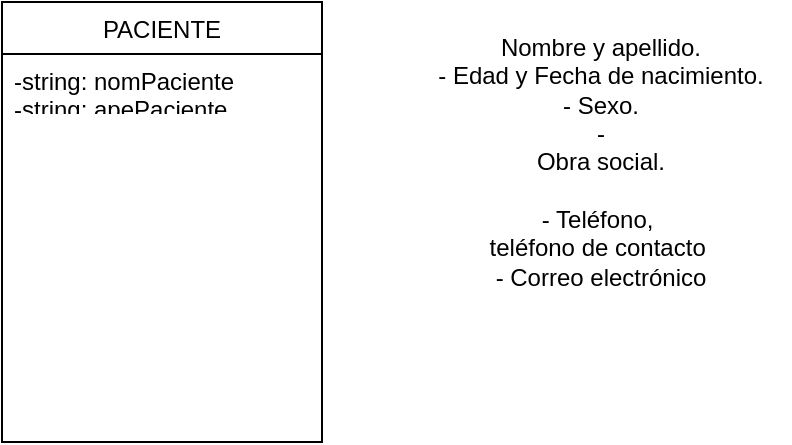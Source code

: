 <mxfile version="26.2.12">
  <diagram id="C5RBs43oDa-KdzZeNtuy" name="Page-1">
    <mxGraphModel dx="917" dy="321" grid="1" gridSize="10" guides="1" tooltips="1" connect="1" arrows="1" fold="1" page="1" pageScale="1" pageWidth="827" pageHeight="1169" math="0" shadow="0">
      <root>
        <mxCell id="WIyWlLk6GJQsqaUBKTNV-0" />
        <mxCell id="WIyWlLk6GJQsqaUBKTNV-1" parent="WIyWlLk6GJQsqaUBKTNV-0" />
        <mxCell id="zkfFHV4jXpPFQw0GAbJ--6" value="PACIENTE" style="swimlane;fontStyle=0;align=center;verticalAlign=top;childLayout=stackLayout;horizontal=1;startSize=26;horizontalStack=0;resizeParent=1;resizeLast=0;collapsible=1;marginBottom=0;rounded=0;shadow=0;strokeWidth=1;" parent="WIyWlLk6GJQsqaUBKTNV-1" vertex="1">
          <mxGeometry x="210" y="120" width="160" height="220" as="geometry">
            <mxRectangle x="130" y="380" width="160" height="26" as="alternateBounds" />
          </mxGeometry>
        </mxCell>
        <mxCell id="zkfFHV4jXpPFQw0GAbJ--8" value="-string: nomPaciente&#xa;-string: apePaciente&#xa;-char: sexPaciente&#xa;-int: edadPaciente&#xa;-date:fechaNac&#xa;-string: osPaciente&#xa;-int: telefonoPaciente&#xa;-string: correoPaciente&#xa;-int: telCont?" style="text;align=left;verticalAlign=top;spacingLeft=4;spacingRight=4;overflow=hidden;rotatable=0;points=[[0,0.5],[1,0.5]];portConstraint=eastwest;rounded=0;shadow=0;html=0;" parent="zkfFHV4jXpPFQw0GAbJ--6" vertex="1">
          <mxGeometry y="26" width="160" height="26" as="geometry" />
        </mxCell>
        <mxCell id="9GFJDuqoKwE6Qg-qEFbH-0" value="Nombre y apellido.&lt;div&gt;&amp;nbsp;- Edad y Fecha de nacimiento.&amp;nbsp;&lt;/div&gt;&lt;div&gt;- Sexo.&lt;br/&gt;-&lt;/div&gt;&lt;div&gt;&amp;nbsp;Obra social.&amp;nbsp;&lt;/div&gt;&lt;div&gt;&lt;br&gt;&lt;/div&gt;&lt;div&gt;- Teléfono,&amp;nbsp;&lt;/div&gt;&lt;div&gt;teléfono de contacto&amp;nbsp;&lt;/div&gt;&lt;div&gt;- Correo electrónico&lt;/div&gt;" style="text;html=1;align=center;verticalAlign=middle;resizable=0;points=[];autosize=1;strokeColor=none;fillColor=none;" vertex="1" parent="WIyWlLk6GJQsqaUBKTNV-1">
          <mxGeometry x="414" y="130" width="190" height="140" as="geometry" />
        </mxCell>
      </root>
    </mxGraphModel>
  </diagram>
</mxfile>
